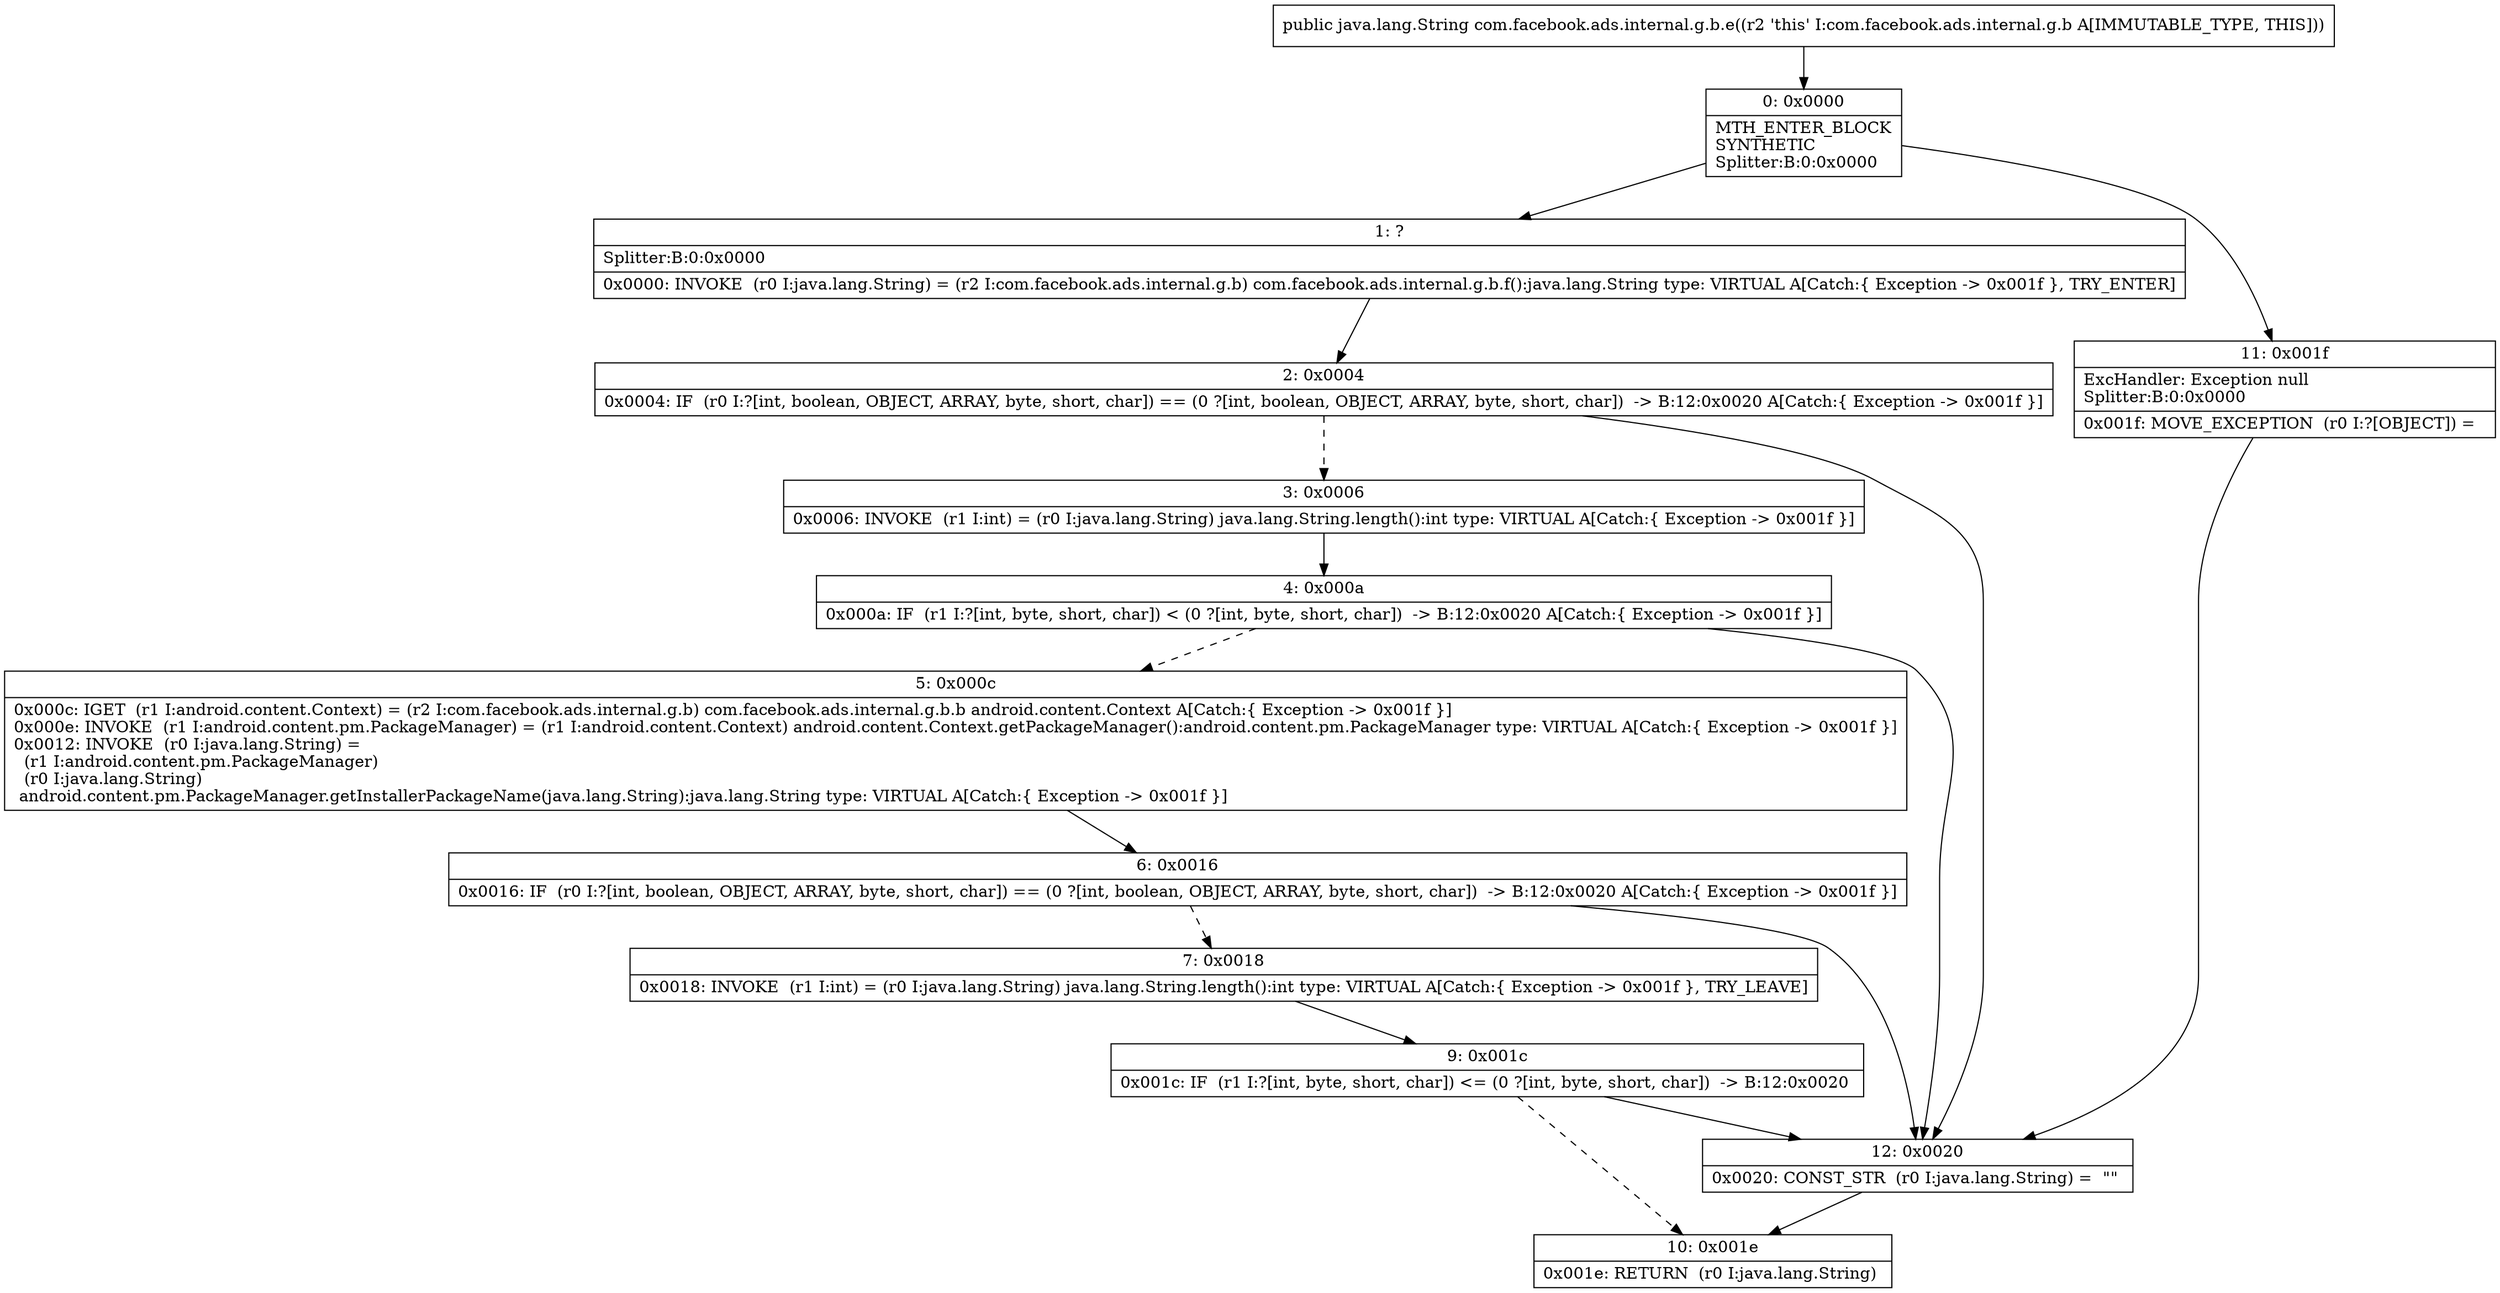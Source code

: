 digraph "CFG forcom.facebook.ads.internal.g.b.e()Ljava\/lang\/String;" {
Node_0 [shape=record,label="{0\:\ 0x0000|MTH_ENTER_BLOCK\lSYNTHETIC\lSplitter:B:0:0x0000\l}"];
Node_1 [shape=record,label="{1\:\ ?|Splitter:B:0:0x0000\l|0x0000: INVOKE  (r0 I:java.lang.String) = (r2 I:com.facebook.ads.internal.g.b) com.facebook.ads.internal.g.b.f():java.lang.String type: VIRTUAL A[Catch:\{ Exception \-\> 0x001f \}, TRY_ENTER]\l}"];
Node_2 [shape=record,label="{2\:\ 0x0004|0x0004: IF  (r0 I:?[int, boolean, OBJECT, ARRAY, byte, short, char]) == (0 ?[int, boolean, OBJECT, ARRAY, byte, short, char])  \-\> B:12:0x0020 A[Catch:\{ Exception \-\> 0x001f \}]\l}"];
Node_3 [shape=record,label="{3\:\ 0x0006|0x0006: INVOKE  (r1 I:int) = (r0 I:java.lang.String) java.lang.String.length():int type: VIRTUAL A[Catch:\{ Exception \-\> 0x001f \}]\l}"];
Node_4 [shape=record,label="{4\:\ 0x000a|0x000a: IF  (r1 I:?[int, byte, short, char]) \< (0 ?[int, byte, short, char])  \-\> B:12:0x0020 A[Catch:\{ Exception \-\> 0x001f \}]\l}"];
Node_5 [shape=record,label="{5\:\ 0x000c|0x000c: IGET  (r1 I:android.content.Context) = (r2 I:com.facebook.ads.internal.g.b) com.facebook.ads.internal.g.b.b android.content.Context A[Catch:\{ Exception \-\> 0x001f \}]\l0x000e: INVOKE  (r1 I:android.content.pm.PackageManager) = (r1 I:android.content.Context) android.content.Context.getPackageManager():android.content.pm.PackageManager type: VIRTUAL A[Catch:\{ Exception \-\> 0x001f \}]\l0x0012: INVOKE  (r0 I:java.lang.String) = \l  (r1 I:android.content.pm.PackageManager)\l  (r0 I:java.lang.String)\l android.content.pm.PackageManager.getInstallerPackageName(java.lang.String):java.lang.String type: VIRTUAL A[Catch:\{ Exception \-\> 0x001f \}]\l}"];
Node_6 [shape=record,label="{6\:\ 0x0016|0x0016: IF  (r0 I:?[int, boolean, OBJECT, ARRAY, byte, short, char]) == (0 ?[int, boolean, OBJECT, ARRAY, byte, short, char])  \-\> B:12:0x0020 A[Catch:\{ Exception \-\> 0x001f \}]\l}"];
Node_7 [shape=record,label="{7\:\ 0x0018|0x0018: INVOKE  (r1 I:int) = (r0 I:java.lang.String) java.lang.String.length():int type: VIRTUAL A[Catch:\{ Exception \-\> 0x001f \}, TRY_LEAVE]\l}"];
Node_9 [shape=record,label="{9\:\ 0x001c|0x001c: IF  (r1 I:?[int, byte, short, char]) \<= (0 ?[int, byte, short, char])  \-\> B:12:0x0020 \l}"];
Node_10 [shape=record,label="{10\:\ 0x001e|0x001e: RETURN  (r0 I:java.lang.String) \l}"];
Node_11 [shape=record,label="{11\:\ 0x001f|ExcHandler: Exception null\lSplitter:B:0:0x0000\l|0x001f: MOVE_EXCEPTION  (r0 I:?[OBJECT]) =  \l}"];
Node_12 [shape=record,label="{12\:\ 0x0020|0x0020: CONST_STR  (r0 I:java.lang.String) =  \"\" \l}"];
MethodNode[shape=record,label="{public java.lang.String com.facebook.ads.internal.g.b.e((r2 'this' I:com.facebook.ads.internal.g.b A[IMMUTABLE_TYPE, THIS])) }"];
MethodNode -> Node_0;
Node_0 -> Node_1;
Node_0 -> Node_11;
Node_1 -> Node_2;
Node_2 -> Node_3[style=dashed];
Node_2 -> Node_12;
Node_3 -> Node_4;
Node_4 -> Node_5[style=dashed];
Node_4 -> Node_12;
Node_5 -> Node_6;
Node_6 -> Node_7[style=dashed];
Node_6 -> Node_12;
Node_7 -> Node_9;
Node_9 -> Node_10[style=dashed];
Node_9 -> Node_12;
Node_11 -> Node_12;
Node_12 -> Node_10;
}

